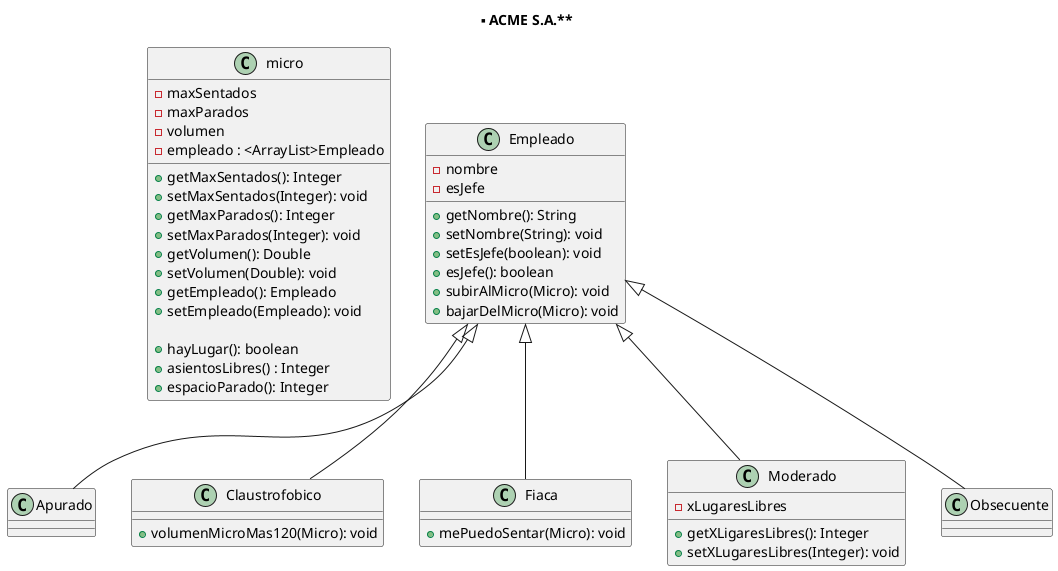 @startuml

title ** ACME S.A.**

Class micro{
   - maxSentados 
   - maxParados 
   - volumen
   - empleado : <ArrayList>Empleado

   + getMaxSentados(): Integer  
   + setMaxSentados(Integer): void
   + getMaxParados(): Integer
   + setMaxParados(Integer): void
   + getVolumen(): Double
   + setVolumen(Double): void
   + getEmpleado(): Empleado
   + setEmpleado(Empleado): void

   + hayLugar(): boolean
   + asientosLibres() : Integer
   + espacioParado(): Integer  

}

Class Empleado{
    - nombre
    - esJefe
    
    + getNombre(): String 
    + setNombre(String): void
    + setEsJefe(boolean): void
    + esJefe(): boolean
    + subirAlMicro(Micro): void
    + bajarDelMicro(Micro): void
}

Empleado <|-- Apurado
Empleado <|-- Claustrofobico
Empleado <|-- Fiaca
Empleado <|-- Moderado
Empleado <|-- Obsecuente

Class Apurado{

}

Class Claustrofobico{
   + volumenMicroMas120(Micro): void
}

Class Fiaca{
   + mePuedoSentar(Micro): void
}

Class Moderado{
   - xLugaresLibres

   + getXLigaresLibres(): Integer
   + setXLugaresLibres(Integer): void
}

Class Obsecuente{

}



@enduml